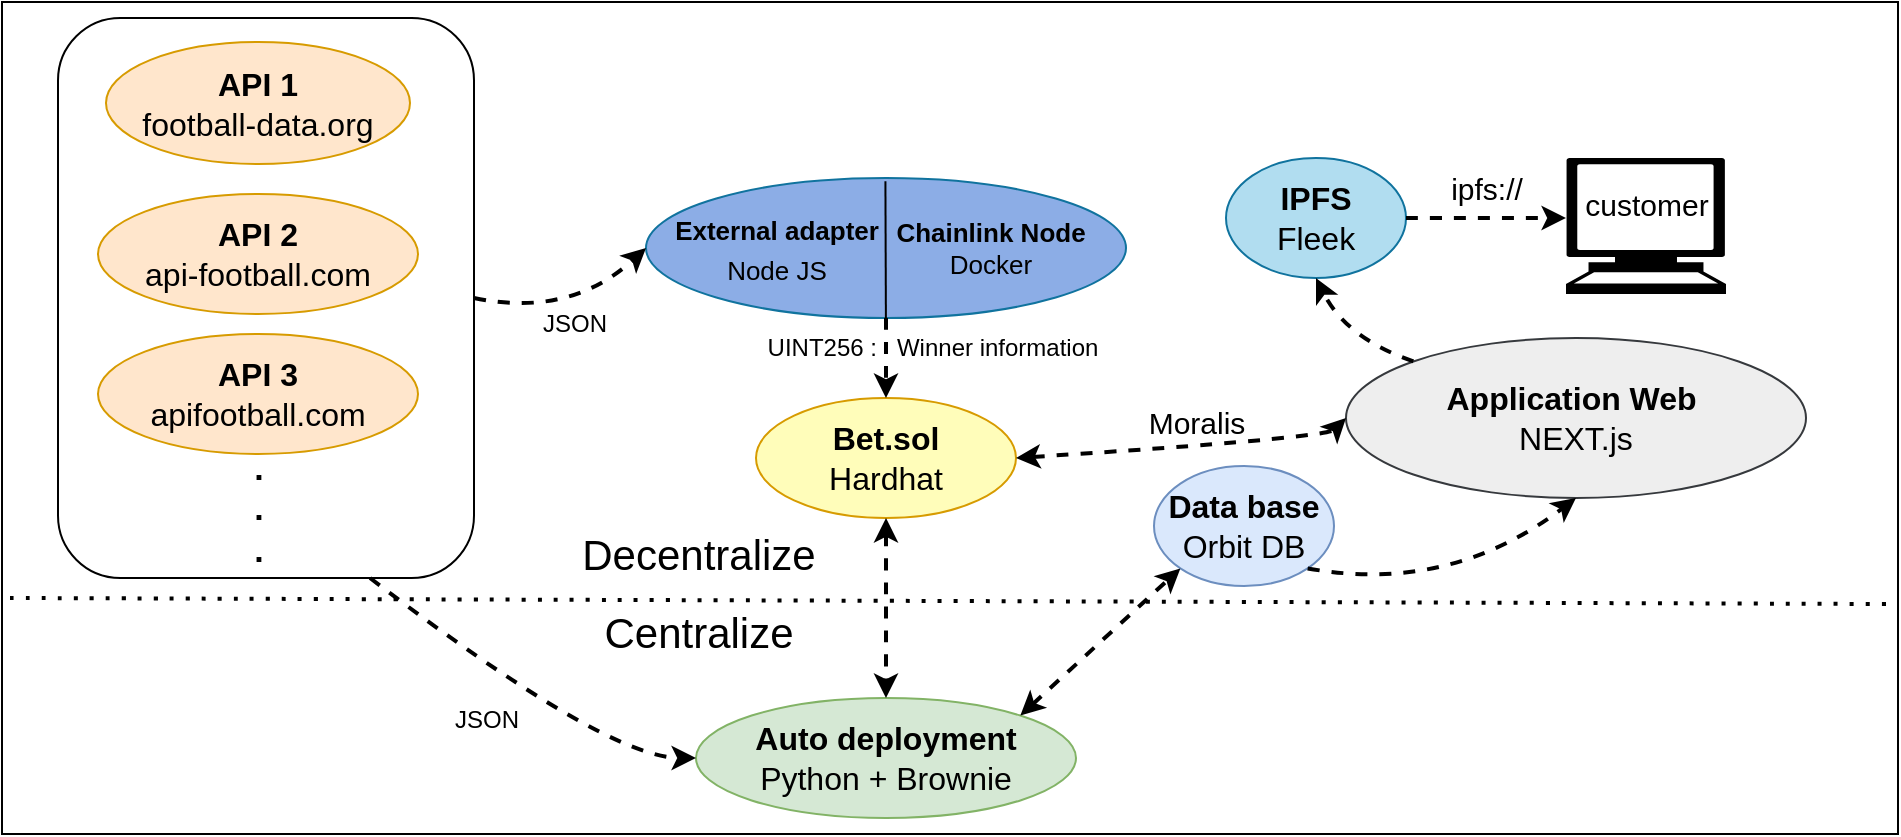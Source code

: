 <mxfile version="20.2.8" type="device"><diagram id="oLU-uPrBzbeZ1MAkRmQW" name="Page-1"><mxGraphModel dx="2035" dy="1832" grid="1" gridSize="4" guides="1" tooltips="1" connect="1" arrows="1" fold="1" page="1" pageScale="1" pageWidth="850" pageHeight="1100" math="0" shadow="0"><root><mxCell id="0"/><mxCell id="1" parent="0"/><mxCell id="ACB41u7Kq91Ow9MT8jL0-2" value="&lt;font style=&quot;font-size: 13px;&quot;&gt;&amp;nbsp; &amp;nbsp; &amp;nbsp; &amp;nbsp; &amp;nbsp; &amp;nbsp; &amp;nbsp; &amp;nbsp; &amp;nbsp; &amp;nbsp; &amp;nbsp; &amp;nbsp; &amp;nbsp; &amp;nbsp; &amp;nbsp; &amp;nbsp;&amp;nbsp;&lt;/font&gt;" style="ellipse;whiteSpace=wrap;html=1;fillColor=#8CADE6;strokeColor=#10739e;rounded=0;" parent="1" vertex="1"><mxGeometry x="30" y="20" width="240" height="70" as="geometry"/></mxCell><mxCell id="ACB41u7Kq91Ow9MT8jL0-7" value="&lt;font style=&quot;font-size: 16px;&quot;&gt;&lt;b&gt;IPFS&lt;/b&gt;&lt;br&gt;Fleek&lt;/font&gt;" style="ellipse;whiteSpace=wrap;html=1;fillColor=#b1ddf0;strokeColor=#10739e;rounded=0;" parent="1" vertex="1"><mxGeometry x="320" y="10" width="90" height="60" as="geometry"/></mxCell><mxCell id="ACB41u7Kq91Ow9MT8jL0-8" value="&lt;font style=&quot;font-size: 16px;&quot;&gt;&lt;b&gt;Application Web&amp;nbsp;&lt;br&gt;&lt;/b&gt;NEXT.js&lt;/font&gt;" style="ellipse;whiteSpace=wrap;html=1;fillColor=#eeeeee;strokeColor=#36393d;rounded=0;" parent="1" vertex="1"><mxGeometry x="380" y="100" width="230" height="80" as="geometry"/></mxCell><mxCell id="ACB41u7Kq91Ow9MT8jL0-9" value="&lt;span style=&quot;font-size: 16px;&quot;&gt;&lt;b&gt;API 1&lt;br&gt;&lt;/b&gt;football-data.org&lt;br&gt;&lt;/span&gt;" style="ellipse;whiteSpace=wrap;html=1;fillColor=#ffe6cc;strokeColor=#d79b00;rounded=0;" parent="1" vertex="1"><mxGeometry x="-240" y="-48" width="152" height="61" as="geometry"/></mxCell><mxCell id="ACB41u7Kq91Ow9MT8jL0-10" value="&lt;font style=&quot;font-size: 16px;&quot;&gt;&lt;b&gt;Bet.sol&lt;br&gt;&lt;/b&gt;Hardhat&lt;/font&gt;" style="ellipse;whiteSpace=wrap;html=1;fillColor=#FFFDBA;strokeColor=#d79b00;rounded=0;" parent="1" vertex="1"><mxGeometry x="85" y="130" width="130" height="60" as="geometry"/></mxCell><mxCell id="ACB41u7Kq91Ow9MT8jL0-12" value="" style="endArrow=none;html=1;rounded=0;fontSize=16;exitX=0.374;exitY=0.99;exitDx=0;exitDy=0;exitPerimeter=0;entryX=0.373;entryY=0.013;entryDx=0;entryDy=0;entryPerimeter=0;curved=1;" parent="1" edge="1"><mxGeometry width="50" height="50" relative="1" as="geometry"><mxPoint x="149.95" y="90.0" as="sourcePoint"/><mxPoint x="149.71" y="21.61" as="targetPoint"/></mxGeometry></mxCell><mxCell id="ACB41u7Kq91Ow9MT8jL0-13" value="&lt;font style=&quot;font-size: 13px;&quot;&gt;&lt;b&gt;External adapter&lt;br&gt;&lt;/b&gt;Node JS&lt;br&gt;&lt;/font&gt;" style="text;html=1;align=center;verticalAlign=middle;resizable=0;points=[];autosize=1;strokeColor=none;fillColor=none;fontSize=16;rounded=0;" parent="1" vertex="1"><mxGeometry x="30" y="30" width="130" height="50" as="geometry"/></mxCell><mxCell id="ACB41u7Kq91Ow9MT8jL0-14" value="&lt;span style=&quot;&quot;&gt;&lt;b&gt;Chainlink Node&lt;br&gt;&lt;/b&gt;&lt;/span&gt;&lt;span style=&quot;&quot;&gt;Docker&lt;/span&gt;" style="text;html=1;align=center;verticalAlign=middle;resizable=0;points=[];autosize=1;strokeColor=none;fillColor=none;fontSize=13;rounded=0;" parent="1" vertex="1"><mxGeometry x="142" y="35" width="120" height="40" as="geometry"/></mxCell><mxCell id="ACB41u7Kq91Ow9MT8jL0-15" value="&lt;span style=&quot;font-size: 16px;&quot;&gt;&lt;b&gt;Auto deployment&lt;br&gt;&lt;/b&gt;Python + Brownie&lt;/span&gt;" style="ellipse;whiteSpace=wrap;html=1;fillColor=#d5e8d4;strokeColor=#82b366;rounded=0;" parent="1" vertex="1"><mxGeometry x="55" y="280" width="190" height="60" as="geometry"/></mxCell><mxCell id="ACB41u7Kq91Ow9MT8jL0-17" value="&lt;font style=&quot;font-size: 16px;&quot;&gt;&lt;b&gt;Data base&lt;br&gt;&lt;/b&gt;Orbit DB&lt;/font&gt;" style="ellipse;whiteSpace=wrap;html=1;fillColor=#dae8fc;strokeColor=#6c8ebf;rounded=0;" parent="1" vertex="1"><mxGeometry x="284" y="164" width="90" height="60" as="geometry"/></mxCell><mxCell id="ACB41u7Kq91Ow9MT8jL0-19" value="" style="endArrow=classic;html=1;rounded=0;fontSize=16;exitX=1;exitY=0.5;exitDx=0;exitDy=0;entryX=0;entryY=0.5;entryDx=0;entryDy=0;dashed=1;startArrow=classic;startFill=1;strokeWidth=2;curved=1;" parent="1" source="ACB41u7Kq91Ow9MT8jL0-10" target="ACB41u7Kq91Ow9MT8jL0-8" edge="1"><mxGeometry width="50" height="50" relative="1" as="geometry"><mxPoint x="380" y="230" as="sourcePoint"/><mxPoint x="430" y="180" as="targetPoint"/><Array as="points"><mxPoint x="370" y="150"/></Array></mxGeometry></mxCell><mxCell id="ACB41u7Kq91Ow9MT8jL0-20" value="" style="endArrow=classic;html=1;rounded=0;fontSize=16;exitX=0.5;exitY=1;exitDx=0;exitDy=0;entryX=0.5;entryY=0;entryDx=0;entryDy=0;dashed=1;startArrow=classic;startFill=1;strokeWidth=2;curved=1;" parent="1" source="ACB41u7Kq91Ow9MT8jL0-10" target="ACB41u7Kq91Ow9MT8jL0-15" edge="1"><mxGeometry width="50" height="50" relative="1" as="geometry"><mxPoint x="141.18" y="200" as="sourcePoint"/><mxPoint x="399.999" y="251.668" as="targetPoint"/><Array as="points"/></mxGeometry></mxCell><mxCell id="ACB41u7Kq91Ow9MT8jL0-22" value="" style="endArrow=classic;html=1;rounded=0;fontSize=16;exitX=0.5;exitY=1;exitDx=0;exitDy=0;entryX=0.5;entryY=0;entryDx=0;entryDy=0;dashed=1;startArrow=none;startFill=0;strokeWidth=2;curved=1;" parent="1" source="ACB41u7Kq91Ow9MT8jL0-2" target="ACB41u7Kq91Ow9MT8jL0-10" edge="1"><mxGeometry width="50" height="50" relative="1" as="geometry"><mxPoint x="149.62" y="110" as="sourcePoint"/><mxPoint x="149.62" y="200" as="targetPoint"/><Array as="points"/></mxGeometry></mxCell><mxCell id="ACB41u7Kq91Ow9MT8jL0-23" value="" style="endArrow=classic;html=1;rounded=0;fontSize=16;exitX=1;exitY=0;exitDx=0;exitDy=0;entryX=0;entryY=1;entryDx=0;entryDy=0;dashed=1;startArrow=classic;startFill=1;strokeWidth=2;curved=1;" parent="1" source="ACB41u7Kq91Ow9MT8jL0-15" target="ACB41u7Kq91Ow9MT8jL0-17" edge="1"><mxGeometry width="50" height="50" relative="1" as="geometry"><mxPoint x="270" y="320" as="sourcePoint"/><mxPoint x="528.819" y="371.668" as="targetPoint"/><Array as="points"/></mxGeometry></mxCell><mxCell id="ACB41u7Kq91Ow9MT8jL0-26" value="" style="endArrow=classic;html=1;rounded=0;fontSize=16;exitX=0;exitY=0;exitDx=0;exitDy=0;entryX=0.5;entryY=1;entryDx=0;entryDy=0;dashed=1;startArrow=none;startFill=0;strokeWidth=2;curved=1;" parent="1" source="ACB41u7Kq91Ow9MT8jL0-8" target="ACB41u7Kq91Ow9MT8jL0-7" edge="1"><mxGeometry width="50" height="50" relative="1" as="geometry"><mxPoint x="550.5" y="75" as="sourcePoint"/><mxPoint x="479.997" y="113.787" as="targetPoint"/><Array as="points"><mxPoint x="380" y="100"/></Array></mxGeometry></mxCell><mxCell id="ACB41u7Kq91Ow9MT8jL0-28" value="" style="endArrow=classic;html=1;rounded=0;fontSize=16;exitX=1;exitY=1;exitDx=0;exitDy=0;dashed=1;startArrow=none;startFill=0;strokeWidth=2;curved=1;entryX=0.5;entryY=1;entryDx=0;entryDy=0;" parent="1" source="ACB41u7Kq91Ow9MT8jL0-17" target="ACB41u7Kq91Ow9MT8jL0-8" edge="1"><mxGeometry width="50" height="50" relative="1" as="geometry"><mxPoint x="500" y="290.0" as="sourcePoint"/><mxPoint x="555" y="280" as="targetPoint"/><Array as="points"><mxPoint x="432" y="228"/></Array></mxGeometry></mxCell><mxCell id="ACB41u7Kq91Ow9MT8jL0-29" value="" style="endArrow=classic;html=1;rounded=0;fontSize=16;dashed=1;startArrow=none;startFill=0;strokeWidth=2;curved=1;entryX=0;entryY=0.5;entryDx=0;entryDy=0;exitX=1;exitY=0.5;exitDx=0;exitDy=0;" parent="1" source="S8B9gij4zEmNTzN9GSDj-8" target="ACB41u7Kq91Ow9MT8jL0-2" edge="1"><mxGeometry width="50" height="50" relative="1" as="geometry"><mxPoint x="-48" y="64" as="sourcePoint"/><mxPoint x="60" y="100" as="targetPoint"/><Array as="points"><mxPoint x="-8" y="90"/></Array></mxGeometry></mxCell><mxCell id="ACB41u7Kq91Ow9MT8jL0-30" value="" style="endArrow=classic;html=1;rounded=0;fontSize=16;entryX=0;entryY=0.5;entryDx=0;entryDy=0;dashed=1;startArrow=none;startFill=0;strokeWidth=2;curved=1;exitX=0.75;exitY=1;exitDx=0;exitDy=0;" parent="1" source="S8B9gij4zEmNTzN9GSDj-8" target="ACB41u7Kq91Ow9MT8jL0-15" edge="1"><mxGeometry width="50" height="50" relative="1" as="geometry"><mxPoint x="-64" y="260" as="sourcePoint"/><mxPoint x="230.0" y="270.002" as="targetPoint"/><Array as="points"><mxPoint x="10" y="310"/></Array></mxGeometry></mxCell><mxCell id="ACB41u7Kq91Ow9MT8jL0-32" value="" style="endArrow=none;dashed=1;html=1;dashPattern=1 3;strokeWidth=2;rounded=0;fontSize=12;startSize=14;endSize=14;curved=1;" parent="1" edge="1"><mxGeometry width="50" height="50" relative="1" as="geometry"><mxPoint x="-288" y="230" as="sourcePoint"/><mxPoint x="650" y="233" as="targetPoint"/></mxGeometry></mxCell><mxCell id="ACB41u7Kq91Ow9MT8jL0-33" value="&lt;font style=&quot;font-size: 21px;&quot;&gt;Decentralize&lt;/font&gt;" style="text;html=1;align=center;verticalAlign=middle;resizable=0;points=[];autosize=1;strokeColor=none;fillColor=none;fontSize=16;" parent="1" vertex="1"><mxGeometry x="-14" y="188" width="140" height="40" as="geometry"/></mxCell><mxCell id="ACB41u7Kq91Ow9MT8jL0-34" value="&lt;font style=&quot;font-size: 21px;&quot;&gt;Centralize&lt;/font&gt;" style="text;html=1;align=center;verticalAlign=middle;resizable=0;points=[];autosize=1;strokeColor=none;fillColor=none;fontSize=16;" parent="1" vertex="1"><mxGeometry x="-4" y="227" width="120" height="40" as="geometry"/></mxCell><mxCell id="AjNXdWg41I0N0xnmoIMw-5" value="JSON" style="text;html=1;align=center;verticalAlign=middle;resizable=0;points=[];autosize=1;strokeColor=none;fillColor=none;" parent="1" vertex="1"><mxGeometry x="-36" y="78" width="60" height="30" as="geometry"/></mxCell><mxCell id="AjNXdWg41I0N0xnmoIMw-6" value="JSON" style="text;html=1;align=center;verticalAlign=middle;resizable=0;points=[];autosize=1;strokeColor=none;fillColor=none;" parent="1" vertex="1"><mxGeometry x="-80" y="276" width="60" height="30" as="geometry"/></mxCell><mxCell id="AjNXdWg41I0N0xnmoIMw-7" value="UINT256 :&amp;nbsp; &amp;nbsp;Winner information" style="text;html=1;align=center;verticalAlign=middle;resizable=0;points=[];autosize=1;strokeColor=none;fillColor=none;" parent="1" vertex="1"><mxGeometry x="78" y="90" width="190" height="30" as="geometry"/></mxCell><mxCell id="AjNXdWg41I0N0xnmoIMw-8" value="" style="endArrow=classic;html=1;rounded=0;fontSize=16;exitX=1;exitY=0.5;exitDx=0;exitDy=0;dashed=1;startArrow=none;startFill=0;strokeWidth=2;curved=1;" parent="1" source="ACB41u7Kq91Ow9MT8jL0-7" edge="1"><mxGeometry width="50" height="50" relative="1" as="geometry"><mxPoint x="410" y="40" as="sourcePoint"/><mxPoint x="490" y="40" as="targetPoint"/><Array as="points"/></mxGeometry></mxCell><mxCell id="AjNXdWg41I0N0xnmoIMw-9" value="" style="shape=mxgraph.signs.tech.computer;html=1;pointerEvents=1;fillColor=#000000;strokeColor=none;verticalLabelPosition=bottom;verticalAlign=top;align=center;" parent="1" vertex="1"><mxGeometry x="490" y="10" width="80" height="68" as="geometry"/></mxCell><mxCell id="AjNXdWg41I0N0xnmoIMw-11" value="&lt;font style=&quot;font-size: 15px;&quot;&gt;customer&lt;/font&gt;" style="text;html=1;align=center;verticalAlign=middle;resizable=0;points=[];autosize=1;strokeColor=none;fillColor=none;" parent="1" vertex="1"><mxGeometry x="485" y="18" width="90" height="30" as="geometry"/></mxCell><mxCell id="AjNXdWg41I0N0xnmoIMw-14" value="ipfs://" style="text;html=1;align=center;verticalAlign=middle;resizable=0;points=[];autosize=1;strokeColor=none;fillColor=none;fontSize=15;" parent="1" vertex="1"><mxGeometry x="420" y="10" width="60" height="30" as="geometry"/></mxCell><mxCell id="AjNXdWg41I0N0xnmoIMw-18" value="Moralis" style="text;html=1;align=center;verticalAlign=middle;resizable=0;points=[];autosize=1;strokeColor=none;fillColor=none;fontSize=15;" parent="1" vertex="1"><mxGeometry x="270" y="127" width="70" height="30" as="geometry"/></mxCell><mxCell id="S8B9gij4zEmNTzN9GSDj-2" value="" style="rounded=0;whiteSpace=wrap;html=1;fillColor=none;" vertex="1" parent="1"><mxGeometry x="-292" y="-68" width="948" height="416" as="geometry"/></mxCell><mxCell id="S8B9gij4zEmNTzN9GSDj-8" value="" style="rounded=1;whiteSpace=wrap;html=1;fillColor=none;" vertex="1" parent="1"><mxGeometry x="-264" y="-60" width="208" height="280" as="geometry"/></mxCell><mxCell id="S8B9gij4zEmNTzN9GSDj-9" value="&lt;span style=&quot;font-size: 16px;&quot;&gt;&lt;b&gt;API 2&lt;br&gt;&lt;/b&gt;api-football.com&lt;br&gt;&lt;/span&gt;" style="ellipse;whiteSpace=wrap;html=1;fillColor=#ffe6cc;strokeColor=#d79b00;rounded=0;" vertex="1" parent="1"><mxGeometry x="-244" y="28" width="160" height="60" as="geometry"/></mxCell><mxCell id="S8B9gij4zEmNTzN9GSDj-10" value="&lt;span style=&quot;font-size: 16px;&quot;&gt;&lt;b&gt;API 3&lt;br&gt;&lt;/b&gt;apifootball.com&lt;br&gt;&lt;/span&gt;" style="ellipse;whiteSpace=wrap;html=1;fillColor=#ffe6cc;strokeColor=#d79b00;rounded=0;" vertex="1" parent="1"><mxGeometry x="-244" y="98" width="160" height="60" as="geometry"/></mxCell><mxCell id="S8B9gij4zEmNTzN9GSDj-11" value="&lt;b style=&quot;font-size: 17px;&quot;&gt;.&lt;br&gt;.&lt;br&gt;.&lt;/b&gt;" style="text;html=1;align=center;verticalAlign=middle;resizable=0;points=[];autosize=1;strokeColor=none;fillColor=none;" vertex="1" parent="1"><mxGeometry x="-178" y="148" width="28" height="76" as="geometry"/></mxCell></root></mxGraphModel></diagram></mxfile>